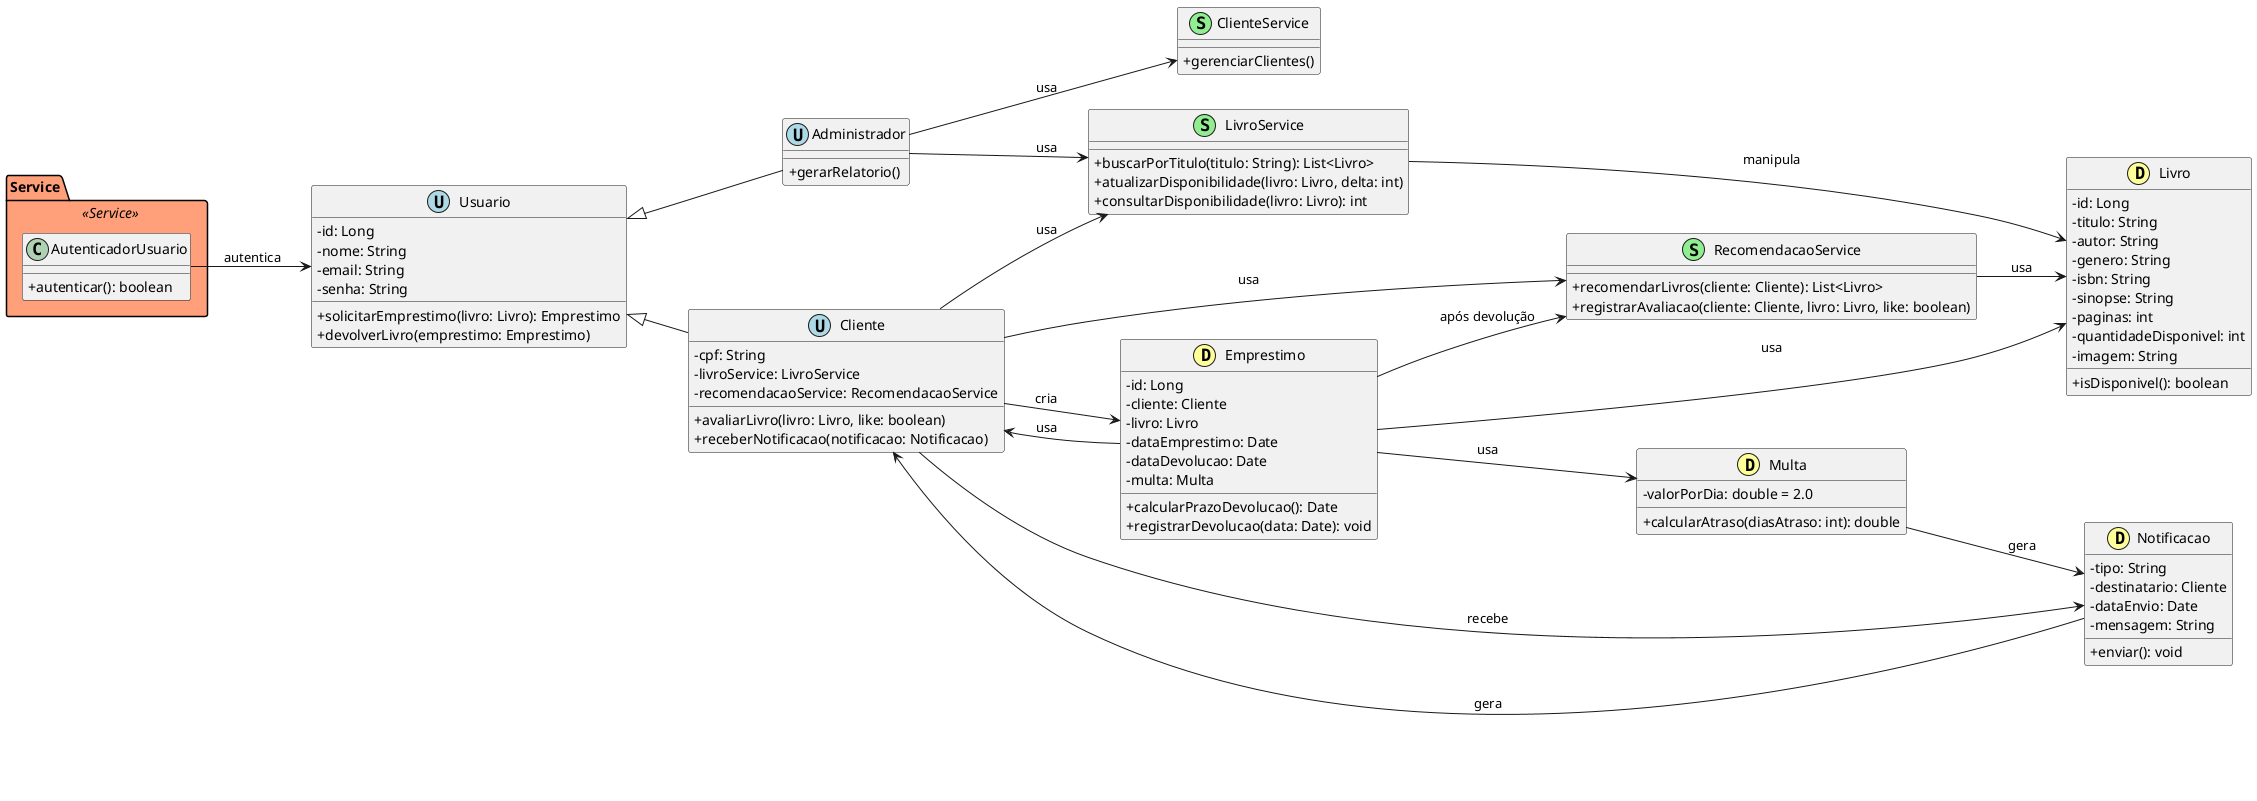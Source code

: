 @startuml "Diagrama de Classe"
skinparam classAttributeIconSize 0
left to right direction

skinparam package {
    BackgroundColor<<Service>> LightSalmon
}

package "Service" <<Service>> {
    class AutenticadorUsuario {
        +autenticar(): boolean
    }
}

' Estilos por tipo
' Usuários - Azul
class Usuario << (U,#ADD8E6) >> {
    -id: Long
    -nome: String
    -email: String
    -senha: String
    +solicitarEmprestimo(livro: Livro): Emprestimo
    +devolverLivro(emprestimo: Emprestimo)
}

class Administrador << (U,#ADD8E6) >> {
    +gerarRelatorio()
}

class Cliente << (U,#ADD8E6) >> {
    - cpf: String
    -livroService: LivroService
    -recomendacaoService: RecomendacaoService
    +avaliarLivro(livro: Livro, like: boolean)
    +receberNotificacao(notificacao: Notificacao)
}

' Serviços - Verde
class LivroService << (S,#90EE90) >> {
    +buscarPorTitulo(titulo: String): List<Livro>
    +atualizarDisponibilidade(livro: Livro, delta: int)
    +consultarDisponibilidade(livro: Livro): int
}

class ClienteService << (S,#90EE90) >> {
    +gerenciarClientes()
}

class RecomendacaoService << (S,#90EE90) >> {
    +recomendarLivros(cliente: Cliente): List<Livro>
    +registrarAvaliacao(cliente: Cliente, livro: Livro, like: boolean)
}

' Domínio - Amarelo
class Livro << (D,#FFFF99) >> {
    -id: Long
    -titulo: String
    -autor: String
    -genero: String
    -isbn: String
    -sinopse: String
    -paginas: int
    -quantidadeDisponivel: int
    -imagem: String
    +isDisponivel(): boolean
}

class Emprestimo << (D,#FFFF99) >> {
    -id: Long
    -cliente: Cliente
    -livro: Livro
    -dataEmprestimo: Date
    -dataDevolucao: Date
    -multa: Multa
    +calcularPrazoDevolucao(): Date
    +registrarDevolucao(data: Date): void
}

class Multa << (D,#FFFF99) >> {
    -valorPorDia: double = 2.0
    +calcularAtraso(diasAtraso: int): double
}

class Notificacao << (D,#FFFF99) >> {
    -tipo: String
    -destinatario: Cliente
    -dataEnvio: Date
    -mensagem: String
    +enviar(): void
}

' Heranças
Usuario <|-- Administrador
Usuario <|-- Cliente

' Relacionamentos
AutenticadorUsuario --> Usuario : autentica

Administrador --> LivroService : usa
Administrador --> ClienteService : usa

Cliente --> LivroService : usa
Cliente --> RecomendacaoService : usa
Cliente --> Notificacao : recebe
Cliente --> Emprestimo : cria

Emprestimo --> Livro : usa
Emprestimo --> Cliente : usa
Emprestimo --> Multa : usa
Emprestimo --> RecomendacaoService : "após devolução"

LivroService --> Livro : manipula

Multa --> Notificacao : gera

RecomendacaoService --> Livro : usa

Notificacao --> Cliente : gera

@enduml
